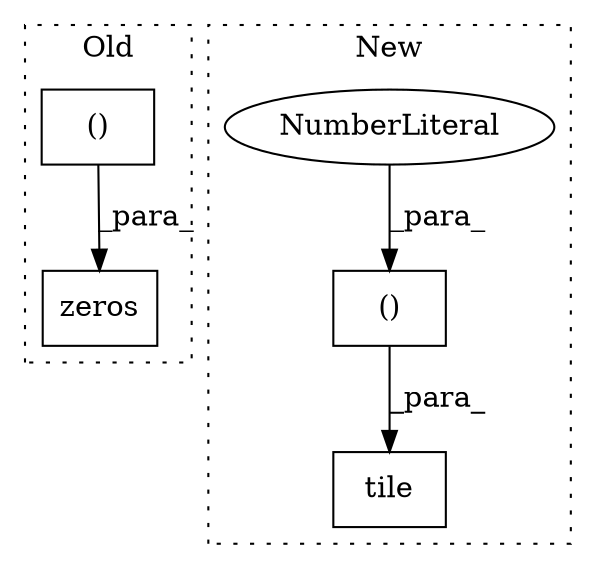 digraph G {
subgraph cluster0 {
1 [label="zeros" a="32" s="1098,1150" l="11,2" shape="box"];
3 [label="()" a="106" s="1109" l="41" shape="box"];
label = "Old";
style="dotted";
}
subgraph cluster1 {
2 [label="tile" a="32" s="992,1031" l="5,2" shape="box"];
4 [label="()" a="106" s="1009" l="22" shape="box"];
5 [label="NumberLiteral" a="34" s="1030" l="1" shape="ellipse"];
label = "New";
style="dotted";
}
3 -> 1 [label="_para_"];
4 -> 2 [label="_para_"];
5 -> 4 [label="_para_"];
}
